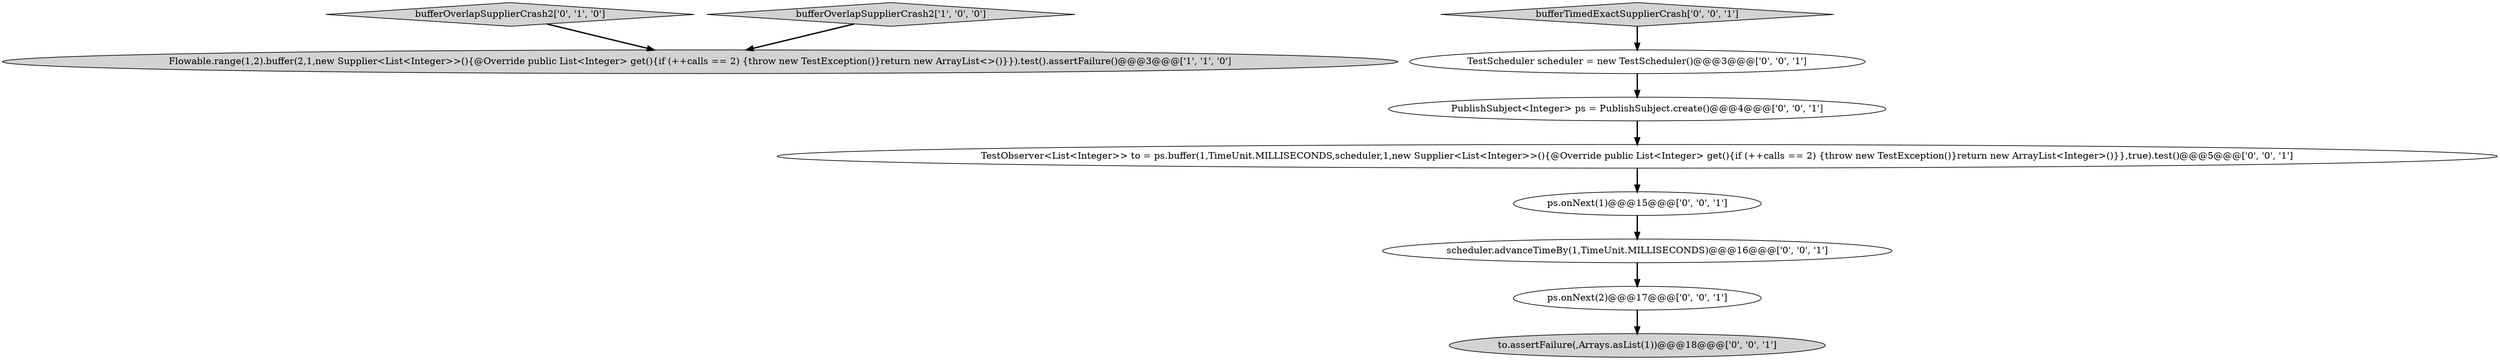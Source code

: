 digraph {
2 [style = filled, label = "bufferOverlapSupplierCrash2['0', '1', '0']", fillcolor = lightgray, shape = diamond image = "AAA0AAABBB2BBB"];
5 [style = filled, label = "ps.onNext(2)@@@17@@@['0', '0', '1']", fillcolor = white, shape = ellipse image = "AAA0AAABBB3BBB"];
0 [style = filled, label = "Flowable.range(1,2).buffer(2,1,new Supplier<List<Integer>>(){@Override public List<Integer> get(){if (++calls == 2) {throw new TestException()}return new ArrayList<>()}}).test().assertFailure()@@@3@@@['1', '1', '0']", fillcolor = lightgray, shape = ellipse image = "AAA0AAABBB1BBB"];
1 [style = filled, label = "bufferOverlapSupplierCrash2['1', '0', '0']", fillcolor = lightgray, shape = diamond image = "AAA0AAABBB1BBB"];
6 [style = filled, label = "to.assertFailure(,Arrays.asList(1))@@@18@@@['0', '0', '1']", fillcolor = lightgray, shape = ellipse image = "AAA0AAABBB3BBB"];
8 [style = filled, label = "bufferTimedExactSupplierCrash['0', '0', '1']", fillcolor = lightgray, shape = diamond image = "AAA0AAABBB3BBB"];
10 [style = filled, label = "TestScheduler scheduler = new TestScheduler()@@@3@@@['0', '0', '1']", fillcolor = white, shape = ellipse image = "AAA0AAABBB3BBB"];
7 [style = filled, label = "scheduler.advanceTimeBy(1,TimeUnit.MILLISECONDS)@@@16@@@['0', '0', '1']", fillcolor = white, shape = ellipse image = "AAA0AAABBB3BBB"];
3 [style = filled, label = "TestObserver<List<Integer>> to = ps.buffer(1,TimeUnit.MILLISECONDS,scheduler,1,new Supplier<List<Integer>>(){@Override public List<Integer> get(){if (++calls == 2) {throw new TestException()}return new ArrayList<Integer>()}},true).test()@@@5@@@['0', '0', '1']", fillcolor = white, shape = ellipse image = "AAA0AAABBB3BBB"];
4 [style = filled, label = "ps.onNext(1)@@@15@@@['0', '0', '1']", fillcolor = white, shape = ellipse image = "AAA0AAABBB3BBB"];
9 [style = filled, label = "PublishSubject<Integer> ps = PublishSubject.create()@@@4@@@['0', '0', '1']", fillcolor = white, shape = ellipse image = "AAA0AAABBB3BBB"];
9->3 [style = bold, label=""];
8->10 [style = bold, label=""];
10->9 [style = bold, label=""];
2->0 [style = bold, label=""];
7->5 [style = bold, label=""];
1->0 [style = bold, label=""];
5->6 [style = bold, label=""];
3->4 [style = bold, label=""];
4->7 [style = bold, label=""];
}
